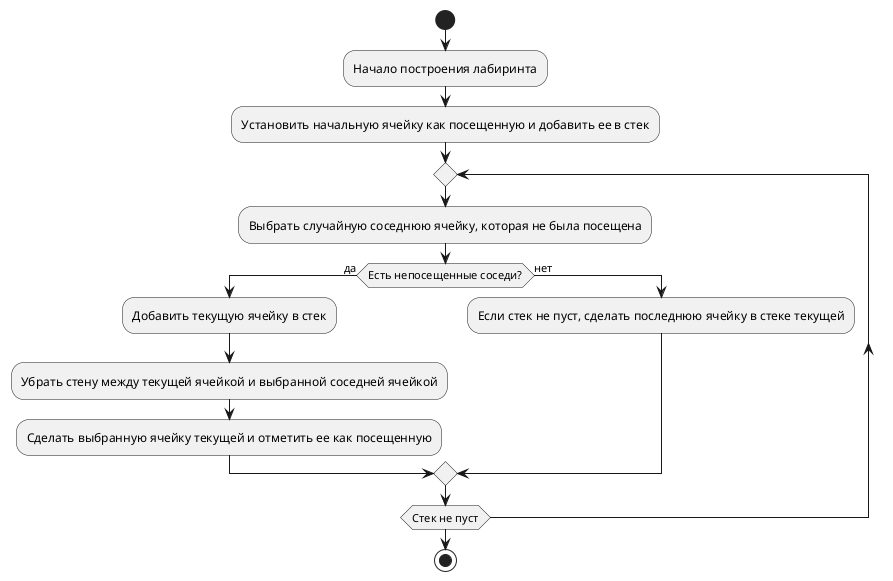@startuml
start
:Начало построения лабиринта;
:Установить начальную ячейку как посещенную и добавить ее в стек;
repeat
    :Выбрать случайную соседнюю ячейку, которая не была посещена;
    if (Есть непосещенные соседи?) then (да)
        :Добавить текущую ячейку в стек;
        :Убрать стену между текущей ячейкой и выбранной соседней ячейкой;
        :Сделать выбранную ячейку текущей и отметить ее как посещенную;
    else (нет)
        :Если стек не пуст, сделать последнюю ячейку в стеке текущей;
    endif
repeat while (Стек не пуст);
stop
@enduml
